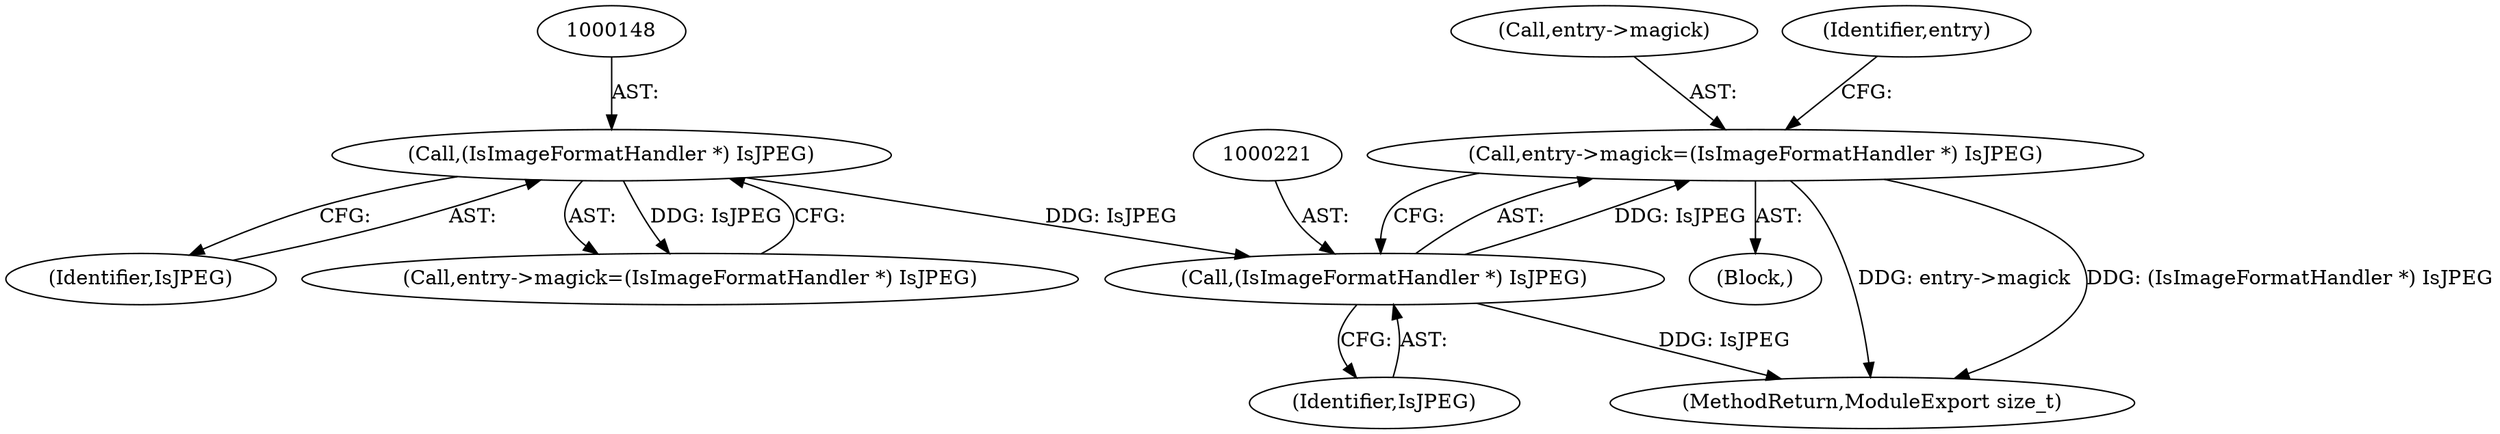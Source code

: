 digraph "0_ImageMagick_948356eec65aea91995d4b7cc487d197d2c5f602_0@pointer" {
"1000216" [label="(Call,entry->magick=(IsImageFormatHandler *) IsJPEG)"];
"1000220" [label="(Call,(IsImageFormatHandler *) IsJPEG)"];
"1000147" [label="(Call,(IsImageFormatHandler *) IsJPEG)"];
"1000217" [label="(Call,entry->magick)"];
"1000149" [label="(Identifier,IsJPEG)"];
"1000220" [label="(Call,(IsImageFormatHandler *) IsJPEG)"];
"1000143" [label="(Call,entry->magick=(IsImageFormatHandler *) IsJPEG)"];
"1000216" [label="(Call,entry->magick=(IsImageFormatHandler *) IsJPEG)"];
"1000147" [label="(Call,(IsImageFormatHandler *) IsJPEG)"];
"1000225" [label="(Identifier,entry)"];
"1000102" [label="(Block,)"];
"1000222" [label="(Identifier,IsJPEG)"];
"1000466" [label="(MethodReturn,ModuleExport size_t)"];
"1000216" -> "1000102"  [label="AST: "];
"1000216" -> "1000220"  [label="CFG: "];
"1000217" -> "1000216"  [label="AST: "];
"1000220" -> "1000216"  [label="AST: "];
"1000225" -> "1000216"  [label="CFG: "];
"1000216" -> "1000466"  [label="DDG: entry->magick"];
"1000216" -> "1000466"  [label="DDG: (IsImageFormatHandler *) IsJPEG"];
"1000220" -> "1000216"  [label="DDG: IsJPEG"];
"1000220" -> "1000222"  [label="CFG: "];
"1000221" -> "1000220"  [label="AST: "];
"1000222" -> "1000220"  [label="AST: "];
"1000220" -> "1000466"  [label="DDG: IsJPEG"];
"1000147" -> "1000220"  [label="DDG: IsJPEG"];
"1000147" -> "1000143"  [label="AST: "];
"1000147" -> "1000149"  [label="CFG: "];
"1000148" -> "1000147"  [label="AST: "];
"1000149" -> "1000147"  [label="AST: "];
"1000143" -> "1000147"  [label="CFG: "];
"1000147" -> "1000143"  [label="DDG: IsJPEG"];
}
